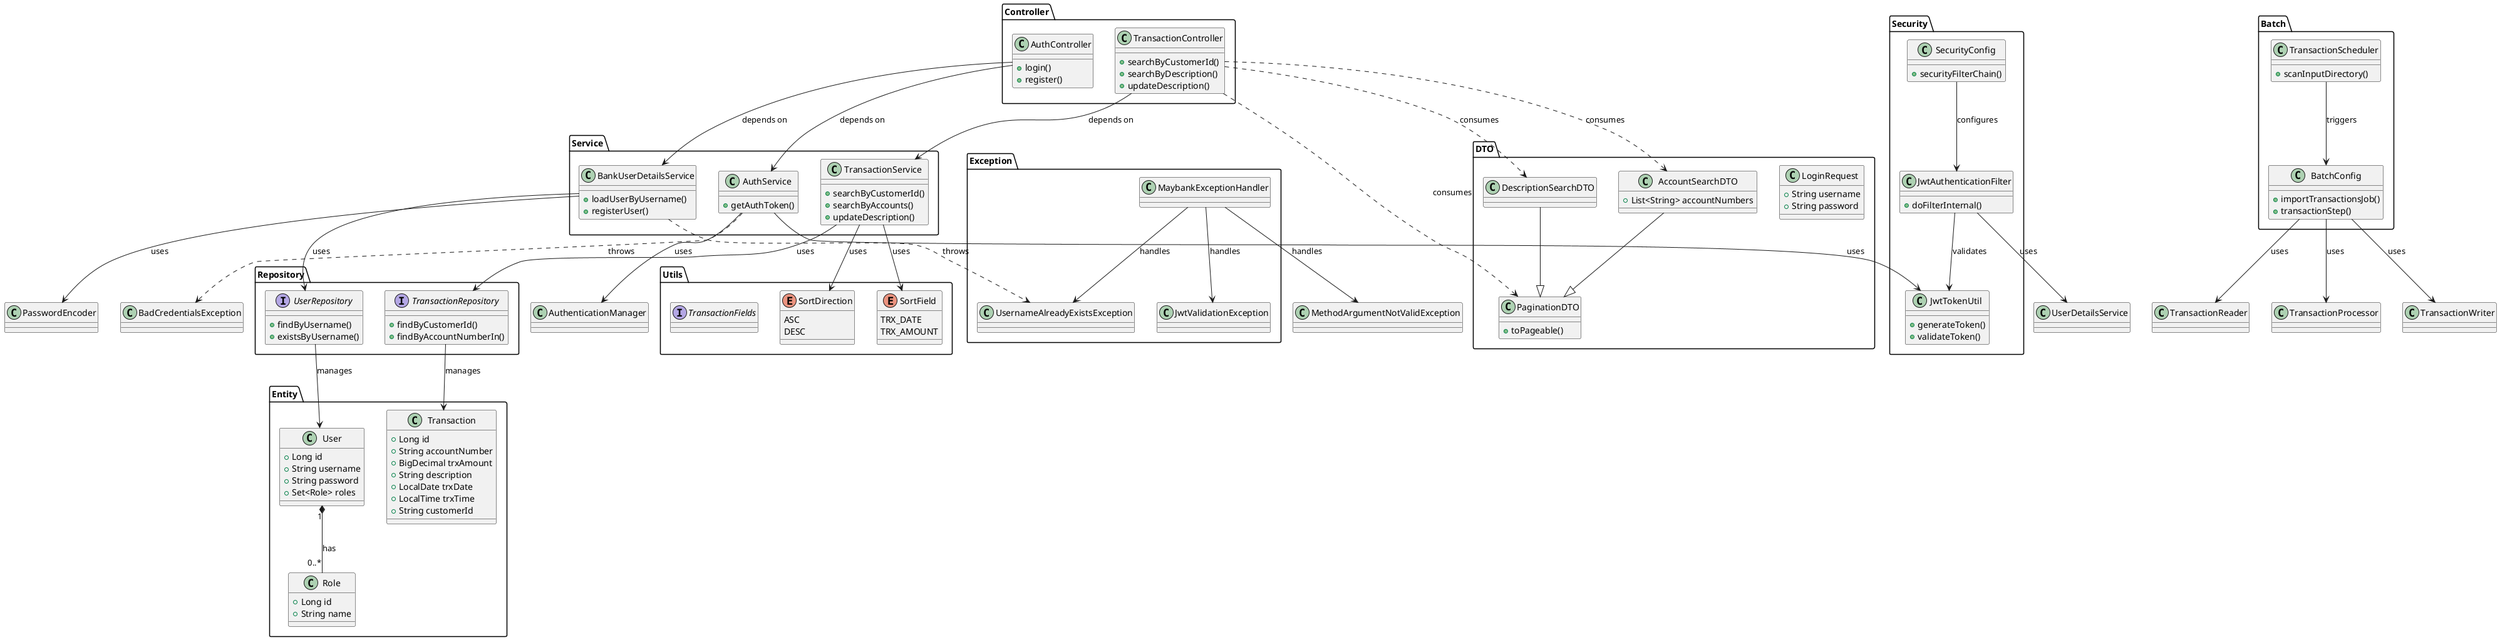 @startuml MaybankTransactionSystem

package "Entity" {
  class Transaction {
    + Long id
    + String accountNumber
    + BigDecimal trxAmount
    + String description
    + LocalDate trxDate
    + LocalTime trxTime
    + String customerId
  }

  class User {
    + Long id
    + String username
    + String password
    + Set<Role> roles
  }

  class Role {
    + Long id
    + String name
  }

  User "1" *-- "0..*" Role : has
}

package "Service" {
  class AuthService {
    + getAuthToken()
  }

  class BankUserDetailsService {
    + loadUserByUsername()
    + registerUser()
  }

  class TransactionService {
    + searchByCustomerId()
    + searchByAccounts()
    + updateDescription()
  }
}

package "Controller" {
  class AuthController {
    + login()
    + register()
  }

  class TransactionController {
    + searchByCustomerId()
    + searchByDescription()
    + updateDescription()
  }
}

package "Repository" {
  interface TransactionRepository {
    + findByCustomerId()
    + findByAccountNumberIn()
  }

  interface UserRepository {
    + findByUsername()
    + existsByUsername()
  }
}

package "Security" {
  class SecurityConfig {
    + securityFilterChain()
  }

  class JwtAuthenticationFilter {
    + doFilterInternal()
  }

  class JwtTokenUtil {
    + generateToken()
    + validateToken()
  }
}

package "Batch" {
  class BatchConfig {
    + importTransactionsJob()
    + transactionStep()
  }

  class TransactionScheduler {
    + scanInputDirectory()
  }
}

package "DTO" {
  class LoginRequest {
    + String username
    + String password
  }

  class AccountSearchDTO {
    + List<String> accountNumbers
  }

  class PaginationDTO {
    + toPageable()
  }

  AccountSearchDTO --|> PaginationDTO
  DescriptionSearchDTO --|> PaginationDTO
}

package "Exception" {
  class UsernameAlreadyExistsException
  class JwtValidationException
  class MaybankExceptionHandler
}

package "Utils" {
  enum SortDirection {
    ASC
    DESC
  }

  enum SortField {
    TRX_DATE
    TRX_AMOUNT
  }

  interface TransactionFields
}

AuthController --> AuthService : depends on
AuthController --> BankUserDetailsService : depends on
TransactionController --> TransactionService : depends on

AuthService --> JwtTokenUtil : uses
AuthService --> AuthenticationManager : uses
BankUserDetailsService --> UserRepository : uses
BankUserDetailsService --> PasswordEncoder : uses

TransactionService --> TransactionRepository : uses
TransactionService --> SortField : uses
TransactionService --> SortDirection : uses

BatchConfig --> TransactionReader : uses
BatchConfig --> TransactionProcessor : uses
BatchConfig --> TransactionWriter : uses
TransactionScheduler --> BatchConfig : triggers

SecurityConfig --> JwtAuthenticationFilter : configures
JwtAuthenticationFilter --> JwtTokenUtil : validates
JwtAuthenticationFilter --> UserDetailsService : uses

UserRepository --> User : manages
TransactionRepository --> Transaction : manages

MaybankExceptionHandler --> UsernameAlreadyExistsException : handles
MaybankExceptionHandler --> JwtValidationException : handles
MaybankExceptionHandler --> MethodArgumentNotValidException : handles

TransactionController ..> AccountSearchDTO : consumes
TransactionController ..> DescriptionSearchDTO : consumes
TransactionController ..> PaginationDTO : consumes

BankUserDetailsService ..> UsernameAlreadyExistsException : throws
AuthService ..> BadCredentialsException : throws

@enduml
